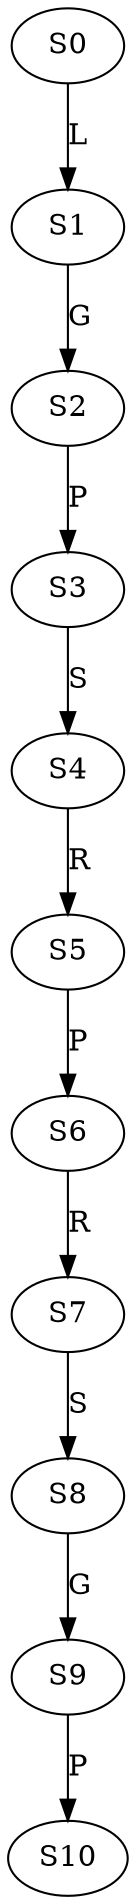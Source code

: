 strict digraph  {
	S0 -> S1 [ label = L ];
	S1 -> S2 [ label = G ];
	S2 -> S3 [ label = P ];
	S3 -> S4 [ label = S ];
	S4 -> S5 [ label = R ];
	S5 -> S6 [ label = P ];
	S6 -> S7 [ label = R ];
	S7 -> S8 [ label = S ];
	S8 -> S9 [ label = G ];
	S9 -> S10 [ label = P ];
}
